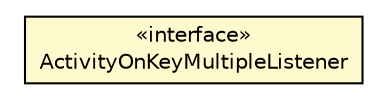 #!/usr/local/bin/dot
#
# Class diagram 
# Generated by UMLGraph version 5.1 (http://www.umlgraph.org/)
#

digraph G {
	edge [fontname="Helvetica",fontsize=10,labelfontname="Helvetica",labelfontsize=10];
	node [fontname="Helvetica",fontsize=10,shape=plaintext];
	nodesep=0.25;
	ranksep=0.5;
	// org.androidtransfuse.listeners.ActivityOnKeyMultipleListener
	c11921 [label=<<table title="org.androidtransfuse.listeners.ActivityOnKeyMultipleListener" border="0" cellborder="1" cellspacing="0" cellpadding="2" port="p" bgcolor="lemonChiffon" href="./ActivityOnKeyMultipleListener.html">
		<tr><td><table border="0" cellspacing="0" cellpadding="1">
<tr><td align="center" balign="center"> &#171;interface&#187; </td></tr>
<tr><td align="center" balign="center"> ActivityOnKeyMultipleListener </td></tr>
		</table></td></tr>
		</table>>, fontname="Helvetica", fontcolor="black", fontsize=10.0];
}

